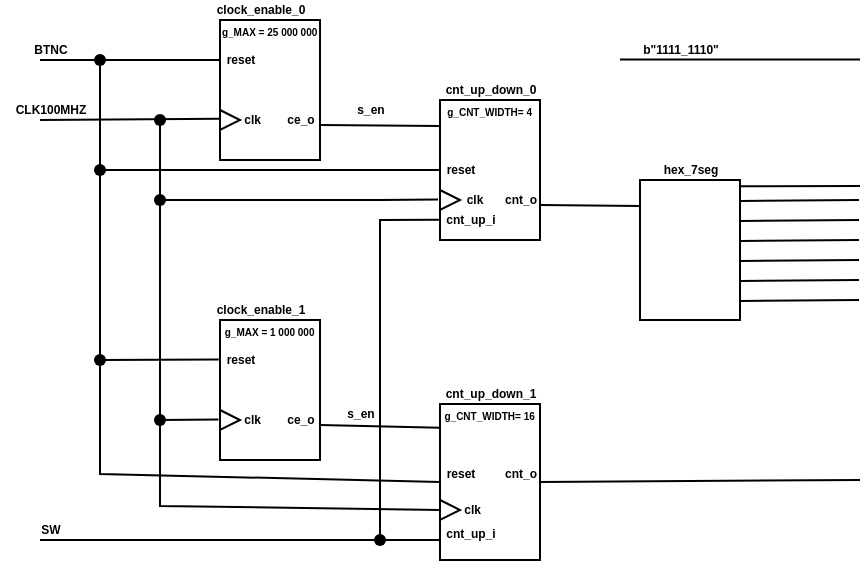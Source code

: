<mxfile version="17.1.3" type="github">
  <diagram id="LhSagZUm9XevJ3JNbdQN" name="Page-1">
    <mxGraphModel dx="1090" dy="363" grid="1" gridSize="10" guides="1" tooltips="1" connect="1" arrows="1" fold="1" page="1" pageScale="1" pageWidth="413" pageHeight="583" math="0" shadow="0">
      <root>
        <mxCell id="0" />
        <mxCell id="1" parent="0" />
        <mxCell id="1_wtlgIs8gkH3Ch8bJbm-1" value="" style="rounded=0;whiteSpace=wrap;html=1;" vertex="1" parent="1">
          <mxGeometry x="80" y="100" width="50" height="70" as="geometry" />
        </mxCell>
        <mxCell id="1_wtlgIs8gkH3Ch8bJbm-4" value="" style="rounded=0;whiteSpace=wrap;html=1;" vertex="1" parent="1">
          <mxGeometry x="80" y="250" width="50" height="70" as="geometry" />
        </mxCell>
        <mxCell id="1_wtlgIs8gkH3Ch8bJbm-5" value="" style="rounded=0;whiteSpace=wrap;html=1;" vertex="1" parent="1">
          <mxGeometry x="190" y="140" width="50" height="70" as="geometry" />
        </mxCell>
        <mxCell id="1_wtlgIs8gkH3Ch8bJbm-6" value="" style="rounded=0;whiteSpace=wrap;html=1;" vertex="1" parent="1">
          <mxGeometry x="290" y="180" width="50" height="70" as="geometry" />
        </mxCell>
        <mxCell id="1_wtlgIs8gkH3Ch8bJbm-7" value="" style="rounded=0;whiteSpace=wrap;html=1;" vertex="1" parent="1">
          <mxGeometry x="190" y="292" width="50" height="78" as="geometry" />
        </mxCell>
        <mxCell id="1_wtlgIs8gkH3Ch8bJbm-8" value="" style="endArrow=none;html=1;rounded=0;startArrow=none;" edge="1" parent="1" source="1_wtlgIs8gkH3Ch8bJbm-29">
          <mxGeometry width="50" height="50" relative="1" as="geometry">
            <mxPoint x="-10" y="118" as="sourcePoint" />
            <mxPoint x="80" y="120" as="targetPoint" />
          </mxGeometry>
        </mxCell>
        <mxCell id="1_wtlgIs8gkH3Ch8bJbm-9" value="" style="endArrow=none;html=1;rounded=0;entryX=0.004;entryY=0.706;entryDx=0;entryDy=0;entryPerimeter=0;" edge="1" parent="1" target="1_wtlgIs8gkH3Ch8bJbm-1">
          <mxGeometry width="50" height="50" relative="1" as="geometry">
            <mxPoint x="-10" y="150" as="sourcePoint" />
            <mxPoint x="260" y="200" as="targetPoint" />
          </mxGeometry>
        </mxCell>
        <mxCell id="1_wtlgIs8gkH3Ch8bJbm-10" value="" style="endArrow=none;html=1;rounded=0;exitX=-0.012;exitY=0.282;exitDx=0;exitDy=0;exitPerimeter=0;" edge="1" parent="1" source="1_wtlgIs8gkH3Ch8bJbm-4">
          <mxGeometry width="50" height="50" relative="1" as="geometry">
            <mxPoint x="210" y="250" as="sourcePoint" />
            <mxPoint x="20" y="120" as="targetPoint" />
            <Array as="points">
              <mxPoint x="20" y="270" />
            </Array>
          </mxGeometry>
        </mxCell>
        <mxCell id="1_wtlgIs8gkH3Ch8bJbm-11" value="" style="endArrow=none;html=1;rounded=0;exitX=-0.016;exitY=0.71;exitDx=0;exitDy=0;exitPerimeter=0;" edge="1" parent="1" source="1_wtlgIs8gkH3Ch8bJbm-4" target="1_wtlgIs8gkH3Ch8bJbm-31">
          <mxGeometry width="50" height="50" relative="1" as="geometry">
            <mxPoint x="210" y="250" as="sourcePoint" />
            <mxPoint x="50" y="150" as="targetPoint" />
            <Array as="points">
              <mxPoint x="50" y="300" />
            </Array>
          </mxGeometry>
        </mxCell>
        <mxCell id="1_wtlgIs8gkH3Ch8bJbm-12" value="" style="endArrow=none;html=1;rounded=0;exitX=1;exitY=0.75;exitDx=0;exitDy=0;" edge="1" parent="1" source="1_wtlgIs8gkH3Ch8bJbm-1">
          <mxGeometry width="50" height="50" relative="1" as="geometry">
            <mxPoint x="210" y="250" as="sourcePoint" />
            <mxPoint x="190" y="153" as="targetPoint" />
          </mxGeometry>
        </mxCell>
        <mxCell id="1_wtlgIs8gkH3Ch8bJbm-13" value="" style="endArrow=none;html=1;rounded=0;exitX=1;exitY=0.75;exitDx=0;exitDy=0;entryX=0;entryY=0.153;entryDx=0;entryDy=0;entryPerimeter=0;" edge="1" parent="1" source="1_wtlgIs8gkH3Ch8bJbm-4" target="1_wtlgIs8gkH3Ch8bJbm-7">
          <mxGeometry width="50" height="50" relative="1" as="geometry">
            <mxPoint x="210" y="250" as="sourcePoint" />
            <mxPoint x="260" y="200" as="targetPoint" />
          </mxGeometry>
        </mxCell>
        <mxCell id="1_wtlgIs8gkH3Ch8bJbm-14" value="" style="endArrow=none;html=1;rounded=0;exitX=1;exitY=0.75;exitDx=0;exitDy=0;" edge="1" parent="1" source="1_wtlgIs8gkH3Ch8bJbm-5">
          <mxGeometry width="50" height="50" relative="1" as="geometry">
            <mxPoint x="210" y="250" as="sourcePoint" />
            <mxPoint x="290" y="193" as="targetPoint" />
          </mxGeometry>
        </mxCell>
        <mxCell id="1_wtlgIs8gkH3Ch8bJbm-15" value="" style="endArrow=none;html=1;rounded=0;exitX=1.004;exitY=0.044;exitDx=0;exitDy=0;exitPerimeter=0;" edge="1" parent="1" source="1_wtlgIs8gkH3Ch8bJbm-6">
          <mxGeometry width="50" height="50" relative="1" as="geometry">
            <mxPoint x="210" y="250" as="sourcePoint" />
            <mxPoint x="400" y="183" as="targetPoint" />
          </mxGeometry>
        </mxCell>
        <mxCell id="1_wtlgIs8gkH3Ch8bJbm-16" value="" style="endArrow=none;html=1;rounded=0;exitX=1.01;exitY=0.107;exitDx=0;exitDy=0;exitPerimeter=0;" edge="1" parent="1">
          <mxGeometry width="50" height="50" relative="1" as="geometry">
            <mxPoint x="340" y="190.49" as="sourcePoint" />
            <mxPoint x="399.5" y="190" as="targetPoint" />
          </mxGeometry>
        </mxCell>
        <mxCell id="1_wtlgIs8gkH3Ch8bJbm-17" value="" style="endArrow=none;html=1;rounded=0;exitX=1.01;exitY=0.107;exitDx=0;exitDy=0;exitPerimeter=0;" edge="1" parent="1">
          <mxGeometry width="50" height="50" relative="1" as="geometry">
            <mxPoint x="340" y="200.49" as="sourcePoint" />
            <mxPoint x="399.5" y="200" as="targetPoint" />
          </mxGeometry>
        </mxCell>
        <mxCell id="1_wtlgIs8gkH3Ch8bJbm-18" value="" style="endArrow=none;html=1;rounded=0;exitX=1.01;exitY=0.107;exitDx=0;exitDy=0;exitPerimeter=0;" edge="1" parent="1">
          <mxGeometry width="50" height="50" relative="1" as="geometry">
            <mxPoint x="340" y="210.49" as="sourcePoint" />
            <mxPoint x="399.5" y="210" as="targetPoint" />
          </mxGeometry>
        </mxCell>
        <mxCell id="1_wtlgIs8gkH3Ch8bJbm-19" value="" style="endArrow=none;html=1;rounded=0;exitX=1.01;exitY=0.107;exitDx=0;exitDy=0;exitPerimeter=0;" edge="1" parent="1">
          <mxGeometry width="50" height="50" relative="1" as="geometry">
            <mxPoint x="340" y="220.49" as="sourcePoint" />
            <mxPoint x="399.5" y="220" as="targetPoint" />
          </mxGeometry>
        </mxCell>
        <mxCell id="1_wtlgIs8gkH3Ch8bJbm-20" value="" style="endArrow=none;html=1;rounded=0;exitX=1.01;exitY=0.107;exitDx=0;exitDy=0;exitPerimeter=0;" edge="1" parent="1">
          <mxGeometry width="50" height="50" relative="1" as="geometry">
            <mxPoint x="340" y="230.49" as="sourcePoint" />
            <mxPoint x="399.5" y="230" as="targetPoint" />
          </mxGeometry>
        </mxCell>
        <mxCell id="1_wtlgIs8gkH3Ch8bJbm-21" value="" style="endArrow=none;html=1;rounded=0;exitX=1.01;exitY=0.107;exitDx=0;exitDy=0;exitPerimeter=0;" edge="1" parent="1">
          <mxGeometry width="50" height="50" relative="1" as="geometry">
            <mxPoint x="340" y="240.49" as="sourcePoint" />
            <mxPoint x="399.5" y="240" as="targetPoint" />
          </mxGeometry>
        </mxCell>
        <mxCell id="1_wtlgIs8gkH3Ch8bJbm-22" value="" style="endArrow=none;html=1;rounded=0;exitDx=0;exitDy=0;exitPerimeter=0;startArrow=none;" edge="1" parent="1" source="1_wtlgIs8gkH3Ch8bJbm-36">
          <mxGeometry width="50" height="50" relative="1" as="geometry">
            <mxPoint x="210" y="300" as="sourcePoint" />
            <mxPoint x="-10" y="360" as="targetPoint" />
          </mxGeometry>
        </mxCell>
        <mxCell id="1_wtlgIs8gkH3Ch8bJbm-23" value="" style="endArrow=none;html=1;rounded=0;entryX=0;entryY=0.5;entryDx=0;entryDy=0;startArrow=none;" edge="1" parent="1" source="1_wtlgIs8gkH3Ch8bJbm-40" target="1_wtlgIs8gkH3Ch8bJbm-7">
          <mxGeometry width="50" height="50" relative="1" as="geometry">
            <mxPoint x="20" y="260" as="sourcePoint" />
            <mxPoint x="200" y="250" as="targetPoint" />
            <Array as="points">
              <mxPoint x="20" y="327" />
            </Array>
          </mxGeometry>
        </mxCell>
        <mxCell id="1_wtlgIs8gkH3Ch8bJbm-24" value="" style="endArrow=none;html=1;rounded=0;entryX=0;entryY=0.5;entryDx=0;entryDy=0;startArrow=none;" edge="1" parent="1" source="1_wtlgIs8gkH3Ch8bJbm-38" target="1_wtlgIs8gkH3Ch8bJbm-68">
          <mxGeometry width="50" height="50" relative="1" as="geometry">
            <mxPoint x="50" y="300" as="sourcePoint" />
            <mxPoint x="200" y="250" as="targetPoint" />
            <Array as="points">
              <mxPoint x="50" y="343" />
            </Array>
          </mxGeometry>
        </mxCell>
        <mxCell id="1_wtlgIs8gkH3Ch8bJbm-25" value="" style="endArrow=none;html=1;rounded=0;entryX=0;entryY=0.5;entryDx=0;entryDy=0;startArrow=none;" edge="1" parent="1" source="1_wtlgIs8gkH3Ch8bJbm-42" target="1_wtlgIs8gkH3Ch8bJbm-5">
          <mxGeometry width="50" height="50" relative="1" as="geometry">
            <mxPoint x="20" y="175" as="sourcePoint" />
            <mxPoint x="140" y="180" as="targetPoint" />
          </mxGeometry>
        </mxCell>
        <mxCell id="1_wtlgIs8gkH3Ch8bJbm-26" value="" style="endArrow=none;html=1;rounded=0;entryX=-0.02;entryY=0.71;entryDx=0;entryDy=0;entryPerimeter=0;startArrow=none;" edge="1" parent="1" target="1_wtlgIs8gkH3Ch8bJbm-5">
          <mxGeometry width="50" height="50" relative="1" as="geometry">
            <mxPoint x="160" y="190" as="sourcePoint" />
            <mxPoint x="140" y="180" as="targetPoint" />
          </mxGeometry>
        </mxCell>
        <mxCell id="1_wtlgIs8gkH3Ch8bJbm-27" value="" style="endArrow=none;html=1;rounded=0;entryX=-0.011;entryY=0.856;entryDx=0;entryDy=0;entryPerimeter=0;exitX=0.494;exitY=0.445;exitDx=0;exitDy=0;exitPerimeter=0;" edge="1" parent="1" source="1_wtlgIs8gkH3Ch8bJbm-36" target="1_wtlgIs8gkH3Ch8bJbm-5">
          <mxGeometry width="50" height="50" relative="1" as="geometry">
            <mxPoint x="160" y="350" as="sourcePoint" />
            <mxPoint x="160" y="190" as="targetPoint" />
            <Array as="points">
              <mxPoint x="160" y="200" />
            </Array>
          </mxGeometry>
        </mxCell>
        <mxCell id="1_wtlgIs8gkH3Ch8bJbm-29" value="" style="shape=waypoint;sketch=0;fillStyle=solid;size=6;pointerEvents=1;points=[];fillColor=none;resizable=0;rotatable=0;perimeter=centerPerimeter;snapToPoint=1;" vertex="1" parent="1">
          <mxGeometry y="100" width="40" height="40" as="geometry" />
        </mxCell>
        <mxCell id="1_wtlgIs8gkH3Ch8bJbm-30" value="" style="endArrow=none;html=1;rounded=0;entryDx=0;entryDy=0;" edge="1" parent="1" target="1_wtlgIs8gkH3Ch8bJbm-29">
          <mxGeometry width="50" height="50" relative="1" as="geometry">
            <mxPoint x="-10" y="120" as="sourcePoint" />
            <mxPoint x="80" y="117.5" as="targetPoint" />
          </mxGeometry>
        </mxCell>
        <mxCell id="1_wtlgIs8gkH3Ch8bJbm-31" value="" style="shape=waypoint;sketch=0;fillStyle=solid;size=6;pointerEvents=1;points=[];fillColor=none;resizable=0;rotatable=0;perimeter=centerPerimeter;snapToPoint=1;" vertex="1" parent="1">
          <mxGeometry x="30" y="130" width="40" height="40" as="geometry" />
        </mxCell>
        <mxCell id="1_wtlgIs8gkH3Ch8bJbm-33" value="" style="shape=waypoint;sketch=0;fillStyle=solid;size=6;pointerEvents=1;points=[];fillColor=none;resizable=0;rotatable=0;perimeter=centerPerimeter;snapToPoint=1;" vertex="1" parent="1">
          <mxGeometry x="30" y="170" width="40" height="40" as="geometry" />
        </mxCell>
        <mxCell id="1_wtlgIs8gkH3Ch8bJbm-35" value="" style="endArrow=none;html=1;rounded=0;" edge="1" parent="1">
          <mxGeometry width="50" height="50" relative="1" as="geometry">
            <mxPoint x="50" y="190" as="sourcePoint" />
            <mxPoint x="160" y="190" as="targetPoint" />
          </mxGeometry>
        </mxCell>
        <mxCell id="1_wtlgIs8gkH3Ch8bJbm-36" value="" style="shape=waypoint;sketch=0;fillStyle=solid;size=6;pointerEvents=1;points=[];fillColor=none;resizable=0;rotatable=0;perimeter=centerPerimeter;snapToPoint=1;" vertex="1" parent="1">
          <mxGeometry x="140" y="340" width="40" height="40" as="geometry" />
        </mxCell>
        <mxCell id="1_wtlgIs8gkH3Ch8bJbm-37" value="" style="endArrow=none;html=1;rounded=0;" edge="1" parent="1" target="1_wtlgIs8gkH3Ch8bJbm-36">
          <mxGeometry width="50" height="50" relative="1" as="geometry">
            <mxPoint x="190" y="360" as="sourcePoint" />
            <mxPoint x="-10" y="356.0" as="targetPoint" />
          </mxGeometry>
        </mxCell>
        <mxCell id="1_wtlgIs8gkH3Ch8bJbm-38" value="" style="shape=waypoint;sketch=0;fillStyle=solid;size=6;pointerEvents=1;points=[];fillColor=none;resizable=0;rotatable=0;perimeter=centerPerimeter;snapToPoint=1;" vertex="1" parent="1">
          <mxGeometry x="30" y="280" width="40" height="40" as="geometry" />
        </mxCell>
        <mxCell id="1_wtlgIs8gkH3Ch8bJbm-39" value="" style="endArrow=none;html=1;rounded=0;entryDx=0;entryDy=0;entryPerimeter=0;" edge="1" parent="1" target="1_wtlgIs8gkH3Ch8bJbm-38">
          <mxGeometry width="50" height="50" relative="1" as="geometry">
            <mxPoint x="50" y="300" as="sourcePoint" />
            <mxPoint x="189.6" y="343.38" as="targetPoint" />
            <Array as="points" />
          </mxGeometry>
        </mxCell>
        <mxCell id="1_wtlgIs8gkH3Ch8bJbm-40" value="" style="shape=waypoint;sketch=0;fillStyle=solid;size=6;pointerEvents=1;points=[];fillColor=none;resizable=0;rotatable=0;perimeter=centerPerimeter;snapToPoint=1;" vertex="1" parent="1">
          <mxGeometry y="250" width="40" height="40" as="geometry" />
        </mxCell>
        <mxCell id="1_wtlgIs8gkH3Ch8bJbm-41" value="" style="endArrow=none;html=1;rounded=0;entryDx=0;entryDy=0;" edge="1" parent="1" target="1_wtlgIs8gkH3Ch8bJbm-40">
          <mxGeometry width="50" height="50" relative="1" as="geometry">
            <mxPoint x="20" y="260" as="sourcePoint" />
            <mxPoint x="190.0" y="327" as="targetPoint" />
            <Array as="points" />
          </mxGeometry>
        </mxCell>
        <mxCell id="1_wtlgIs8gkH3Ch8bJbm-42" value="" style="shape=waypoint;sketch=0;fillStyle=solid;size=6;pointerEvents=1;points=[];fillColor=none;resizable=0;rotatable=0;perimeter=centerPerimeter;snapToPoint=1;" vertex="1" parent="1">
          <mxGeometry y="155" width="40" height="40" as="geometry" />
        </mxCell>
        <mxCell id="1_wtlgIs8gkH3Ch8bJbm-43" value="" style="endArrow=none;html=1;rounded=0;entryDx=0;entryDy=0;" edge="1" parent="1" target="1_wtlgIs8gkH3Ch8bJbm-42">
          <mxGeometry width="50" height="50" relative="1" as="geometry">
            <mxPoint x="20" y="175" as="sourcePoint" />
            <mxPoint x="190" y="175" as="targetPoint" />
          </mxGeometry>
        </mxCell>
        <mxCell id="1_wtlgIs8gkH3Ch8bJbm-44" value="" style="endArrow=none;html=1;rounded=0;exitX=1;exitY=0.5;exitDx=0;exitDy=0;" edge="1" parent="1" source="1_wtlgIs8gkH3Ch8bJbm-7">
          <mxGeometry width="50" height="50" relative="1" as="geometry">
            <mxPoint x="230" y="300" as="sourcePoint" />
            <mxPoint x="400" y="330" as="targetPoint" />
          </mxGeometry>
        </mxCell>
        <mxCell id="1_wtlgIs8gkH3Ch8bJbm-45" value="" style="endArrow=none;html=1;rounded=0;" edge="1" parent="1">
          <mxGeometry width="50" height="50" relative="1" as="geometry">
            <mxPoint x="400" y="119.8" as="sourcePoint" />
            <mxPoint x="280" y="119.8" as="targetPoint" />
          </mxGeometry>
        </mxCell>
        <mxCell id="1_wtlgIs8gkH3Ch8bJbm-46" value="&lt;font style=&quot;font-size: 6px;&quot;&gt;BTNC&lt;/font&gt;" style="text;html=1;align=center;verticalAlign=middle;resizable=0;points=[];autosize=1;strokeColor=none;fillColor=none;fontSize=6;fontStyle=1" vertex="1" parent="1">
          <mxGeometry x="-20" y="110" width="30" height="10" as="geometry" />
        </mxCell>
        <mxCell id="1_wtlgIs8gkH3Ch8bJbm-47" value="&lt;font style=&quot;font-size: 6px&quot;&gt;CLK100MHZ&lt;/font&gt;" style="text;html=1;align=center;verticalAlign=middle;resizable=0;points=[];autosize=1;strokeColor=none;fillColor=none;fontSize=6;fontStyle=1" vertex="1" parent="1">
          <mxGeometry x="-30" y="140" width="50" height="10" as="geometry" />
        </mxCell>
        <mxCell id="1_wtlgIs8gkH3Ch8bJbm-48" value="&lt;font style=&quot;font-size: 6px&quot;&gt;SW&lt;/font&gt;" style="text;html=1;align=center;verticalAlign=middle;resizable=0;points=[];autosize=1;strokeColor=none;fillColor=none;fontSize=6;fontStyle=1" vertex="1" parent="1">
          <mxGeometry x="-20" y="350" width="30" height="10" as="geometry" />
        </mxCell>
        <mxCell id="1_wtlgIs8gkH3Ch8bJbm-49" value="&lt;font style=&quot;font-size: 6px&quot;&gt;clock_enable_0&lt;/font&gt;" style="text;html=1;align=center;verticalAlign=middle;resizable=0;points=[];autosize=1;strokeColor=none;fillColor=none;fontSize=6;fontStyle=1" vertex="1" parent="1">
          <mxGeometry x="70" y="90" width="60" height="10" as="geometry" />
        </mxCell>
        <mxCell id="1_wtlgIs8gkH3Ch8bJbm-50" value="&lt;font style=&quot;font-size: 6px&quot;&gt;clock_enable_1&lt;/font&gt;" style="text;html=1;align=center;verticalAlign=middle;resizable=0;points=[];autosize=1;strokeColor=none;fillColor=none;fontSize=6;fontStyle=1" vertex="1" parent="1">
          <mxGeometry x="70" y="240" width="60" height="10" as="geometry" />
        </mxCell>
        <mxCell id="1_wtlgIs8gkH3Ch8bJbm-51" value="&lt;font style=&quot;font-size: 6px&quot;&gt;cnt_up_down_0&lt;/font&gt;" style="text;html=1;align=center;verticalAlign=middle;resizable=0;points=[];autosize=1;strokeColor=none;fillColor=none;fontSize=6;fontStyle=1" vertex="1" parent="1">
          <mxGeometry x="185" y="130" width="60" height="10" as="geometry" />
        </mxCell>
        <mxCell id="1_wtlgIs8gkH3Ch8bJbm-52" value="&lt;font style=&quot;font-size: 6px&quot;&gt;cnt_up_down_1&lt;/font&gt;" style="text;html=1;align=center;verticalAlign=middle;resizable=0;points=[];autosize=1;strokeColor=none;fillColor=none;fontSize=6;fontStyle=1" vertex="1" parent="1">
          <mxGeometry x="185" y="282" width="60" height="10" as="geometry" />
        </mxCell>
        <mxCell id="1_wtlgIs8gkH3Ch8bJbm-53" value="&lt;font style=&quot;font-size: 6px&quot;&gt;hex_7seg&lt;/font&gt;" style="text;html=1;align=center;verticalAlign=middle;resizable=0;points=[];autosize=1;strokeColor=none;fillColor=none;fontSize=6;fontStyle=1" vertex="1" parent="1">
          <mxGeometry x="295" y="170" width="40" height="10" as="geometry" />
        </mxCell>
        <mxCell id="1_wtlgIs8gkH3Ch8bJbm-54" value="&lt;font style=&quot;font-size: 6px&quot;&gt;b&quot;1111_1110&quot;&lt;/font&gt;" style="text;html=1;align=center;verticalAlign=middle;resizable=0;points=[];autosize=1;strokeColor=none;fillColor=none;fontSize=6;fontStyle=1" vertex="1" parent="1">
          <mxGeometry x="285" y="110" width="50" height="10" as="geometry" />
        </mxCell>
        <mxCell id="1_wtlgIs8gkH3Ch8bJbm-55" value="&lt;font style=&quot;font-size: 5px&quot;&gt;g_MAX = 25 000 000&amp;nbsp;&lt;/font&gt;" style="text;html=1;align=center;verticalAlign=middle;resizable=0;points=[];autosize=1;strokeColor=none;fillColor=none;fontSize=5;fontStyle=1" vertex="1" parent="1">
          <mxGeometry x="75" y="100" width="60" height="10" as="geometry" />
        </mxCell>
        <mxCell id="1_wtlgIs8gkH3Ch8bJbm-56" value="&lt;font style=&quot;font-size: 5px&quot;&gt;g_CNT_WIDTH= 4&amp;nbsp;&lt;/font&gt;" style="text;html=1;align=center;verticalAlign=middle;resizable=0;points=[];autosize=1;strokeColor=none;fillColor=none;fontSize=5;fontStyle=1" vertex="1" parent="1">
          <mxGeometry x="185" y="140" width="60" height="10" as="geometry" />
        </mxCell>
        <mxCell id="1_wtlgIs8gkH3Ch8bJbm-57" value="&lt;font style=&quot;font-size: 5px&quot;&gt;g_CNT_WIDTH= 16&amp;nbsp;&lt;/font&gt;" style="text;html=1;align=center;verticalAlign=middle;resizable=0;points=[];autosize=1;strokeColor=none;fillColor=none;fontSize=5;fontStyle=1" vertex="1" parent="1">
          <mxGeometry x="185" y="292" width="60" height="10" as="geometry" />
        </mxCell>
        <mxCell id="1_wtlgIs8gkH3Ch8bJbm-58" value="&lt;font style=&quot;font-size: 5px&quot;&gt;g_MAX = 1 000 000&amp;nbsp;&lt;/font&gt;" style="text;html=1;align=center;verticalAlign=middle;resizable=0;points=[];autosize=1;strokeColor=none;fillColor=none;fontSize=5;fontStyle=1" vertex="1" parent="1">
          <mxGeometry x="75" y="250" width="60" height="10" as="geometry" />
        </mxCell>
        <mxCell id="1_wtlgIs8gkH3Ch8bJbm-59" value="&lt;font style=&quot;font-size: 6px;&quot;&gt;reset&lt;/font&gt;" style="text;html=1;align=center;verticalAlign=middle;resizable=0;points=[];autosize=1;strokeColor=none;fillColor=none;fontSize=6;fontStyle=1" vertex="1" parent="1">
          <mxGeometry x="75" y="115" width="30" height="10" as="geometry" />
        </mxCell>
        <mxCell id="1_wtlgIs8gkH3Ch8bJbm-61" value="&lt;font style=&quot;font-size: 6px;&quot;&gt;reset&lt;/font&gt;" style="text;html=1;align=center;verticalAlign=middle;resizable=0;points=[];autosize=1;strokeColor=none;fillColor=none;fontSize=6;fontStyle=1" vertex="1" parent="1">
          <mxGeometry x="75" y="265" width="30" height="10" as="geometry" />
        </mxCell>
        <mxCell id="1_wtlgIs8gkH3Ch8bJbm-62" value="&lt;font style=&quot;font-size: 6px;&quot;&gt;reset&lt;/font&gt;" style="text;html=1;align=center;verticalAlign=middle;resizable=0;points=[];autosize=1;strokeColor=none;fillColor=none;fontSize=6;fontStyle=1" vertex="1" parent="1">
          <mxGeometry x="185" y="322" width="30" height="10" as="geometry" />
        </mxCell>
        <mxCell id="1_wtlgIs8gkH3Ch8bJbm-63" value="&lt;font style=&quot;font-size: 6px&quot;&gt;&amp;nbsp;clk&lt;/font&gt;" style="text;html=1;align=center;verticalAlign=middle;resizable=0;points=[];autosize=1;strokeColor=none;fillColor=none;fontSize=6;fontStyle=1" vertex="1" parent="1">
          <mxGeometry x="80" y="295" width="30" height="10" as="geometry" />
        </mxCell>
        <mxCell id="1_wtlgIs8gkH3Ch8bJbm-64" value="&lt;font style=&quot;font-size: 6px&quot;&gt;&amp;nbsp;clk&lt;/font&gt;" style="text;html=1;align=center;verticalAlign=middle;resizable=0;points=[];autosize=1;strokeColor=none;fillColor=none;fontSize=6;fontStyle=1" vertex="1" parent="1">
          <mxGeometry x="80" y="145" width="30" height="10" as="geometry" />
        </mxCell>
        <mxCell id="1_wtlgIs8gkH3Ch8bJbm-65" value="&lt;font style=&quot;font-size: 6px&quot;&gt;&amp;nbsp;clk&lt;/font&gt;" style="text;html=1;align=center;verticalAlign=middle;resizable=0;points=[];autosize=1;strokeColor=none;fillColor=none;fontSize=6;fontStyle=1" vertex="1" parent="1">
          <mxGeometry x="190" y="340" width="30" height="10" as="geometry" />
        </mxCell>
        <mxCell id="1_wtlgIs8gkH3Ch8bJbm-66" value="" style="triangle;whiteSpace=wrap;html=1;fontSize=6;" vertex="1" parent="1">
          <mxGeometry x="80" y="145" width="10" height="10" as="geometry" />
        </mxCell>
        <mxCell id="1_wtlgIs8gkH3Ch8bJbm-67" value="" style="triangle;whiteSpace=wrap;html=1;fontSize=6;" vertex="1" parent="1">
          <mxGeometry x="80" y="295" width="10" height="10" as="geometry" />
        </mxCell>
        <mxCell id="1_wtlgIs8gkH3Ch8bJbm-68" value="" style="triangle;whiteSpace=wrap;html=1;fontSize=6;" vertex="1" parent="1">
          <mxGeometry x="190" y="340" width="10" height="10" as="geometry" />
        </mxCell>
        <mxCell id="1_wtlgIs8gkH3Ch8bJbm-69" value="" style="triangle;whiteSpace=wrap;html=1;fontSize=6;" vertex="1" parent="1">
          <mxGeometry x="190" y="185" width="10" height="10" as="geometry" />
        </mxCell>
        <mxCell id="1_wtlgIs8gkH3Ch8bJbm-70" value="&lt;font style=&quot;font-size: 6px&quot;&gt;clk&lt;/font&gt;" style="text;html=1;align=center;verticalAlign=middle;resizable=0;points=[];autosize=1;strokeColor=none;fillColor=none;fontSize=6;fontStyle=1" vertex="1" parent="1">
          <mxGeometry x="197" y="185" width="20" height="10" as="geometry" />
        </mxCell>
        <mxCell id="1_wtlgIs8gkH3Ch8bJbm-72" value="&lt;font style=&quot;font-size: 6px;&quot;&gt;reset&lt;/font&gt;" style="text;html=1;align=center;verticalAlign=middle;resizable=0;points=[];autosize=1;strokeColor=none;fillColor=none;fontSize=6;fontStyle=1" vertex="1" parent="1">
          <mxGeometry x="185" y="170" width="30" height="10" as="geometry" />
        </mxCell>
        <mxCell id="1_wtlgIs8gkH3Ch8bJbm-73" value="&lt;font style=&quot;font-size: 6px&quot;&gt;cnt_up_i&lt;/font&gt;" style="text;html=1;align=center;verticalAlign=middle;resizable=0;points=[];autosize=1;strokeColor=none;fillColor=none;fontSize=6;fontStyle=1" vertex="1" parent="1">
          <mxGeometry x="185" y="195" width="40" height="10" as="geometry" />
        </mxCell>
        <mxCell id="1_wtlgIs8gkH3Ch8bJbm-75" value="&lt;font style=&quot;font-size: 6px&quot;&gt;cnt_up_i&lt;/font&gt;" style="text;html=1;align=center;verticalAlign=middle;resizable=0;points=[];autosize=1;strokeColor=none;fillColor=none;fontSize=6;fontStyle=1" vertex="1" parent="1">
          <mxGeometry x="185" y="352" width="40" height="10" as="geometry" />
        </mxCell>
        <mxCell id="1_wtlgIs8gkH3Ch8bJbm-76" value="&lt;font style=&quot;font-size: 6px&quot;&gt;s_en&lt;/font&gt;" style="text;html=1;align=center;verticalAlign=middle;resizable=0;points=[];autosize=1;strokeColor=none;fillColor=none;fontSize=6;fontStyle=1" vertex="1" parent="1">
          <mxGeometry x="140" y="140" width="30" height="10" as="geometry" />
        </mxCell>
        <mxCell id="1_wtlgIs8gkH3Ch8bJbm-77" value="&lt;font style=&quot;font-size: 6px&quot;&gt;s_en&lt;/font&gt;" style="text;html=1;align=center;verticalAlign=middle;resizable=0;points=[];autosize=1;strokeColor=none;fillColor=none;fontSize=6;fontStyle=1" vertex="1" parent="1">
          <mxGeometry x="135" y="292" width="30" height="10" as="geometry" />
        </mxCell>
        <mxCell id="1_wtlgIs8gkH3Ch8bJbm-78" value="&lt;font style=&quot;font-size: 6px&quot;&gt;ce_o&lt;/font&gt;" style="text;html=1;align=center;verticalAlign=middle;resizable=0;points=[];autosize=1;strokeColor=none;fillColor=none;fontSize=6;fontStyle=1" vertex="1" parent="1">
          <mxGeometry x="105" y="145" width="30" height="10" as="geometry" />
        </mxCell>
        <mxCell id="1_wtlgIs8gkH3Ch8bJbm-79" value="&lt;font style=&quot;font-size: 6px&quot;&gt;ce_o&lt;/font&gt;" style="text;html=1;align=center;verticalAlign=middle;resizable=0;points=[];autosize=1;strokeColor=none;fillColor=none;fontSize=6;fontStyle=1" vertex="1" parent="1">
          <mxGeometry x="105" y="295" width="30" height="10" as="geometry" />
        </mxCell>
        <mxCell id="1_wtlgIs8gkH3Ch8bJbm-80" value="&lt;font style=&quot;font-size: 6px&quot;&gt;cnt_o&lt;/font&gt;" style="text;html=1;align=center;verticalAlign=middle;resizable=0;points=[];autosize=1;strokeColor=none;fillColor=none;fontSize=6;fontStyle=1" vertex="1" parent="1">
          <mxGeometry x="215" y="185" width="30" height="10" as="geometry" />
        </mxCell>
        <mxCell id="1_wtlgIs8gkH3Ch8bJbm-81" value="&lt;font style=&quot;font-size: 6px&quot;&gt;cnt_o&lt;/font&gt;" style="text;html=1;align=center;verticalAlign=middle;resizable=0;points=[];autosize=1;strokeColor=none;fillColor=none;fontSize=6;fontStyle=1" vertex="1" parent="1">
          <mxGeometry x="215" y="322" width="30" height="10" as="geometry" />
        </mxCell>
      </root>
    </mxGraphModel>
  </diagram>
</mxfile>
